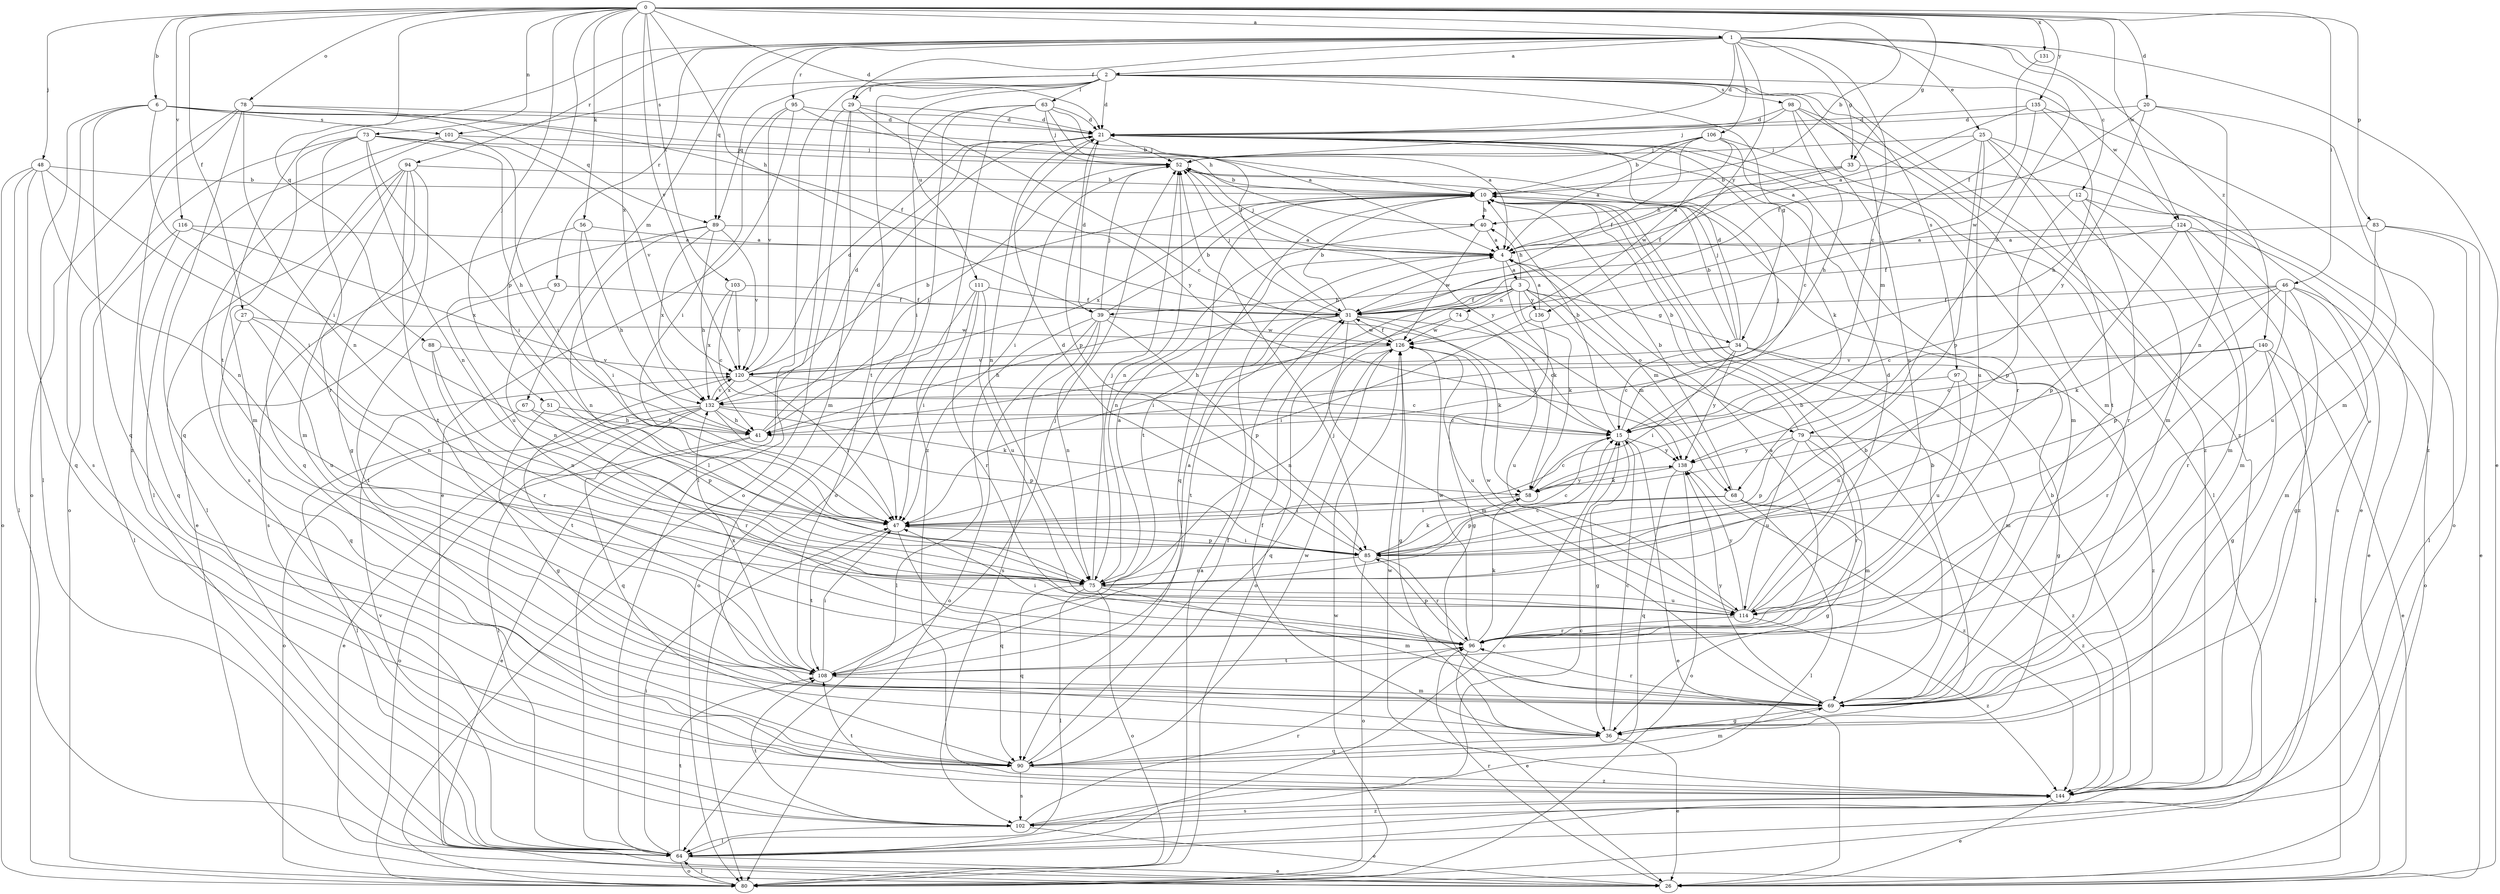 strict digraph  {
0;
1;
2;
3;
4;
6;
10;
12;
15;
20;
21;
25;
26;
27;
29;
31;
33;
34;
36;
39;
40;
41;
46;
47;
48;
51;
52;
56;
58;
63;
64;
67;
68;
69;
73;
74;
75;
78;
79;
80;
83;
85;
88;
89;
90;
93;
94;
95;
96;
97;
98;
101;
102;
103;
106;
108;
111;
114;
116;
120;
124;
126;
131;
132;
135;
136;
138;
140;
144;
0 -> 1  [label=a];
0 -> 6  [label=b];
0 -> 10  [label=b];
0 -> 20  [label=d];
0 -> 21  [label=d];
0 -> 27  [label=f];
0 -> 33  [label=g];
0 -> 39  [label=h];
0 -> 46  [label=i];
0 -> 48  [label=j];
0 -> 51  [label=j];
0 -> 56  [label=k];
0 -> 73  [label=n];
0 -> 78  [label=o];
0 -> 83  [label=p];
0 -> 85  [label=p];
0 -> 88  [label=q];
0 -> 103  [label=t];
0 -> 116  [label=v];
0 -> 120  [label=v];
0 -> 124  [label=w];
0 -> 131  [label=x];
0 -> 132  [label=x];
0 -> 135  [label=y];
1 -> 2  [label=a];
1 -> 12  [label=c];
1 -> 15  [label=c];
1 -> 21  [label=d];
1 -> 25  [label=e];
1 -> 26  [label=e];
1 -> 29  [label=f];
1 -> 33  [label=g];
1 -> 67  [label=m];
1 -> 79  [label=o];
1 -> 89  [label=q];
1 -> 93  [label=r];
1 -> 94  [label=r];
1 -> 95  [label=r];
1 -> 106  [label=t];
1 -> 108  [label=t];
1 -> 136  [label=y];
1 -> 140  [label=z];
2 -> 21  [label=d];
2 -> 29  [label=f];
2 -> 34  [label=g];
2 -> 63  [label=l];
2 -> 64  [label=l];
2 -> 68  [label=m];
2 -> 89  [label=q];
2 -> 97  [label=s];
2 -> 98  [label=s];
2 -> 101  [label=s];
2 -> 108  [label=t];
2 -> 111  [label=u];
2 -> 124  [label=w];
2 -> 144  [label=z];
3 -> 31  [label=f];
3 -> 34  [label=g];
3 -> 39  [label=h];
3 -> 40  [label=h];
3 -> 47  [label=i];
3 -> 58  [label=k];
3 -> 68  [label=m];
3 -> 74  [label=n];
3 -> 79  [label=o];
3 -> 80  [label=o];
3 -> 136  [label=y];
4 -> 3  [label=a];
4 -> 52  [label=j];
4 -> 58  [label=k];
4 -> 68  [label=m];
6 -> 10  [label=b];
6 -> 40  [label=h];
6 -> 47  [label=i];
6 -> 64  [label=l];
6 -> 89  [label=q];
6 -> 90  [label=q];
6 -> 101  [label=s];
6 -> 102  [label=s];
10 -> 40  [label=h];
10 -> 90  [label=q];
10 -> 108  [label=t];
10 -> 132  [label=x];
12 -> 40  [label=h];
12 -> 69  [label=m];
12 -> 85  [label=p];
12 -> 96  [label=r];
12 -> 102  [label=s];
15 -> 10  [label=b];
15 -> 26  [label=e];
15 -> 36  [label=g];
15 -> 52  [label=j];
15 -> 138  [label=y];
20 -> 21  [label=d];
20 -> 31  [label=f];
20 -> 69  [label=m];
20 -> 75  [label=n];
20 -> 138  [label=y];
21 -> 52  [label=j];
21 -> 58  [label=k];
21 -> 69  [label=m];
21 -> 75  [label=n];
21 -> 85  [label=p];
21 -> 96  [label=r];
25 -> 4  [label=a];
25 -> 26  [label=e];
25 -> 52  [label=j];
25 -> 69  [label=m];
25 -> 85  [label=p];
25 -> 108  [label=t];
25 -> 114  [label=u];
26 -> 96  [label=r];
27 -> 75  [label=n];
27 -> 90  [label=q];
27 -> 114  [label=u];
27 -> 126  [label=w];
29 -> 15  [label=c];
29 -> 21  [label=d];
29 -> 64  [label=l];
29 -> 69  [label=m];
29 -> 80  [label=o];
29 -> 138  [label=y];
31 -> 10  [label=b];
31 -> 15  [label=c];
31 -> 41  [label=h];
31 -> 52  [label=j];
31 -> 58  [label=k];
31 -> 69  [label=m];
31 -> 108  [label=t];
31 -> 126  [label=w];
33 -> 4  [label=a];
33 -> 10  [label=b];
33 -> 31  [label=f];
33 -> 80  [label=o];
34 -> 10  [label=b];
34 -> 15  [label=c];
34 -> 21  [label=d];
34 -> 47  [label=i];
34 -> 52  [label=j];
34 -> 69  [label=m];
34 -> 120  [label=v];
34 -> 138  [label=y];
34 -> 144  [label=z];
36 -> 10  [label=b];
36 -> 15  [label=c];
36 -> 26  [label=e];
36 -> 31  [label=f];
36 -> 90  [label=q];
39 -> 10  [label=b];
39 -> 21  [label=d];
39 -> 52  [label=j];
39 -> 64  [label=l];
39 -> 75  [label=n];
39 -> 80  [label=o];
39 -> 85  [label=p];
39 -> 102  [label=s];
39 -> 126  [label=w];
40 -> 4  [label=a];
40 -> 75  [label=n];
40 -> 126  [label=w];
41 -> 21  [label=d];
41 -> 26  [label=e];
41 -> 52  [label=j];
41 -> 80  [label=o];
46 -> 15  [label=c];
46 -> 31  [label=f];
46 -> 36  [label=g];
46 -> 58  [label=k];
46 -> 69  [label=m];
46 -> 80  [label=o];
46 -> 85  [label=p];
46 -> 96  [label=r];
47 -> 85  [label=p];
47 -> 90  [label=q];
47 -> 108  [label=t];
48 -> 10  [label=b];
48 -> 47  [label=i];
48 -> 64  [label=l];
48 -> 75  [label=n];
48 -> 80  [label=o];
48 -> 90  [label=q];
51 -> 36  [label=g];
51 -> 41  [label=h];
51 -> 85  [label=p];
52 -> 10  [label=b];
52 -> 47  [label=i];
52 -> 75  [label=n];
52 -> 138  [label=y];
56 -> 4  [label=a];
56 -> 41  [label=h];
56 -> 47  [label=i];
56 -> 102  [label=s];
58 -> 15  [label=c];
58 -> 47  [label=i];
58 -> 138  [label=y];
63 -> 4  [label=a];
63 -> 21  [label=d];
63 -> 31  [label=f];
63 -> 47  [label=i];
63 -> 52  [label=j];
63 -> 80  [label=o];
63 -> 144  [label=z];
64 -> 15  [label=c];
64 -> 26  [label=e];
64 -> 47  [label=i];
64 -> 80  [label=o];
64 -> 108  [label=t];
64 -> 120  [label=v];
67 -> 41  [label=h];
67 -> 64  [label=l];
67 -> 96  [label=r];
68 -> 10  [label=b];
68 -> 36  [label=g];
68 -> 47  [label=i];
68 -> 64  [label=l];
68 -> 85  [label=p];
68 -> 144  [label=z];
69 -> 10  [label=b];
69 -> 36  [label=g];
69 -> 52  [label=j];
69 -> 96  [label=r];
69 -> 138  [label=y];
73 -> 41  [label=h];
73 -> 47  [label=i];
73 -> 52  [label=j];
73 -> 69  [label=m];
73 -> 75  [label=n];
73 -> 80  [label=o];
73 -> 96  [label=r];
73 -> 120  [label=v];
74 -> 41  [label=h];
74 -> 114  [label=u];
74 -> 126  [label=w];
75 -> 4  [label=a];
75 -> 15  [label=c];
75 -> 52  [label=j];
75 -> 64  [label=l];
75 -> 69  [label=m];
75 -> 80  [label=o];
75 -> 90  [label=q];
75 -> 114  [label=u];
78 -> 21  [label=d];
78 -> 31  [label=f];
78 -> 75  [label=n];
78 -> 80  [label=o];
78 -> 90  [label=q];
78 -> 144  [label=z];
79 -> 10  [label=b];
79 -> 69  [label=m];
79 -> 85  [label=p];
79 -> 96  [label=r];
79 -> 114  [label=u];
79 -> 138  [label=y];
79 -> 144  [label=z];
80 -> 4  [label=a];
80 -> 64  [label=l];
80 -> 126  [label=w];
83 -> 4  [label=a];
83 -> 26  [label=e];
83 -> 64  [label=l];
83 -> 114  [label=u];
85 -> 15  [label=c];
85 -> 21  [label=d];
85 -> 47  [label=i];
85 -> 58  [label=k];
85 -> 75  [label=n];
85 -> 80  [label=o];
85 -> 96  [label=r];
88 -> 75  [label=n];
88 -> 96  [label=r];
88 -> 120  [label=v];
89 -> 4  [label=a];
89 -> 41  [label=h];
89 -> 75  [label=n];
89 -> 114  [label=u];
89 -> 120  [label=v];
89 -> 132  [label=x];
90 -> 31  [label=f];
90 -> 69  [label=m];
90 -> 102  [label=s];
90 -> 126  [label=w];
90 -> 144  [label=z];
93 -> 31  [label=f];
93 -> 75  [label=n];
93 -> 108  [label=t];
94 -> 10  [label=b];
94 -> 26  [label=e];
94 -> 36  [label=g];
94 -> 64  [label=l];
94 -> 69  [label=m];
94 -> 90  [label=q];
94 -> 108  [label=t];
95 -> 4  [label=a];
95 -> 21  [label=d];
95 -> 26  [label=e];
95 -> 47  [label=i];
95 -> 120  [label=v];
96 -> 4  [label=a];
96 -> 26  [label=e];
96 -> 47  [label=i];
96 -> 58  [label=k];
96 -> 85  [label=p];
96 -> 108  [label=t];
96 -> 126  [label=w];
97 -> 36  [label=g];
97 -> 75  [label=n];
97 -> 114  [label=u];
97 -> 132  [label=x];
98 -> 21  [label=d];
98 -> 41  [label=h];
98 -> 52  [label=j];
98 -> 69  [label=m];
98 -> 114  [label=u];
98 -> 144  [label=z];
101 -> 47  [label=i];
101 -> 52  [label=j];
101 -> 64  [label=l];
101 -> 102  [label=s];
102 -> 15  [label=c];
102 -> 26  [label=e];
102 -> 64  [label=l];
102 -> 96  [label=r];
102 -> 108  [label=t];
102 -> 144  [label=z];
103 -> 15  [label=c];
103 -> 31  [label=f];
103 -> 120  [label=v];
103 -> 132  [label=x];
106 -> 4  [label=a];
106 -> 10  [label=b];
106 -> 15  [label=c];
106 -> 31  [label=f];
106 -> 52  [label=j];
106 -> 64  [label=l];
106 -> 126  [label=w];
108 -> 4  [label=a];
108 -> 47  [label=i];
108 -> 52  [label=j];
108 -> 69  [label=m];
108 -> 132  [label=x];
111 -> 31  [label=f];
111 -> 47  [label=i];
111 -> 80  [label=o];
111 -> 96  [label=r];
111 -> 114  [label=u];
114 -> 10  [label=b];
114 -> 21  [label=d];
114 -> 96  [label=r];
114 -> 126  [label=w];
114 -> 138  [label=y];
114 -> 144  [label=z];
116 -> 4  [label=a];
116 -> 64  [label=l];
116 -> 90  [label=q];
116 -> 132  [label=x];
120 -> 10  [label=b];
120 -> 15  [label=c];
120 -> 21  [label=d];
120 -> 47  [label=i];
120 -> 108  [label=t];
120 -> 132  [label=x];
124 -> 4  [label=a];
124 -> 26  [label=e];
124 -> 31  [label=f];
124 -> 69  [label=m];
124 -> 85  [label=p];
124 -> 144  [label=z];
126 -> 31  [label=f];
126 -> 36  [label=g];
126 -> 75  [label=n];
126 -> 90  [label=q];
126 -> 114  [label=u];
126 -> 120  [label=v];
131 -> 31  [label=f];
132 -> 15  [label=c];
132 -> 21  [label=d];
132 -> 26  [label=e];
132 -> 41  [label=h];
132 -> 58  [label=k];
132 -> 64  [label=l];
132 -> 80  [label=o];
132 -> 85  [label=p];
132 -> 90  [label=q];
132 -> 120  [label=v];
135 -> 4  [label=a];
135 -> 21  [label=d];
135 -> 41  [label=h];
135 -> 126  [label=w];
135 -> 144  [label=z];
136 -> 4  [label=a];
136 -> 36  [label=g];
136 -> 47  [label=i];
138 -> 58  [label=k];
138 -> 80  [label=o];
138 -> 90  [label=q];
138 -> 144  [label=z];
140 -> 15  [label=c];
140 -> 26  [label=e];
140 -> 36  [label=g];
140 -> 64  [label=l];
140 -> 96  [label=r];
140 -> 120  [label=v];
144 -> 10  [label=b];
144 -> 26  [label=e];
144 -> 102  [label=s];
144 -> 108  [label=t];
144 -> 126  [label=w];
}
